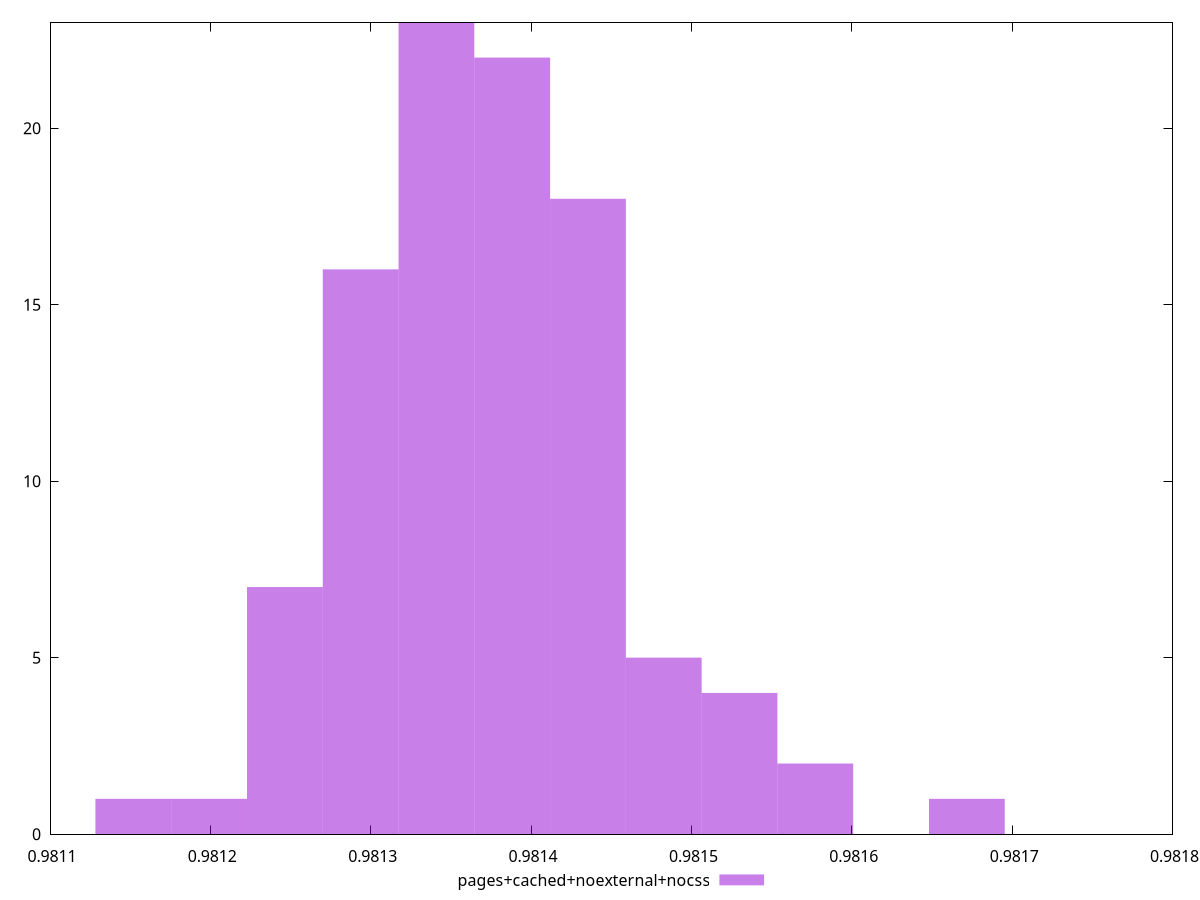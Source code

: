 $_pagesCachedNoexternalNocss <<EOF
0.9813409810214593 23
0.9812464713685463 7
0.9814354906743722 18
0.9812937261950028 16
0.9815300003272851 4
0.9813882358479157 22
0.9814827455008286 5
0.9815772551537416 2
0.9811519617156333 1
0.9811992165420899 1
0.9816717648066545 1
EOF
set key outside below
set terminal pngcairo
set output "report_00005_2020-11-02T22-26-11.212Z/first-contentful-paint/pages+cached+noexternal+nocss//hist.png"
set yrange [0:23]
set boxwidth 0.000047254826456467436
set style fill transparent solid 0.5 noborder
plot $_pagesCachedNoexternalNocss title "pages+cached+noexternal+nocss" with boxes ,